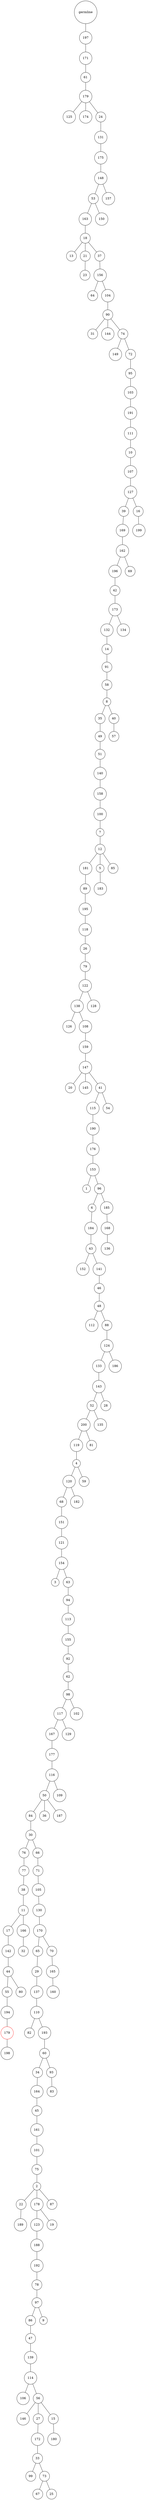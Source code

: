 graph {
	rankdir=UD;
	splines=line;
	node [shape=circle]
	"0x7fe063fe2be0" [label="germline"];
	"0x7fe063fe2c10" [label="197"];
	"0x7fe063fe2be0" -- "0x7fe063fe2c10" ;
	"0x7fe063fe2c40" [label="171"];
	"0x7fe063fe2c10" -- "0x7fe063fe2c40" ;
	"0x7fe063fe2c70" [label="61"];
	"0x7fe063fe2c40" -- "0x7fe063fe2c70" ;
	"0x7fe063fe2ca0" [label="179"];
	"0x7fe063fe2c70" -- "0x7fe063fe2ca0" ;
	"0x7fe063fe2cd0" [label="125"];
	"0x7fe063fe2ca0" -- "0x7fe063fe2cd0" ;
	"0x7fe063fe2d00" [label="174"];
	"0x7fe063fe2ca0" -- "0x7fe063fe2d00" ;
	"0x7fe063fe2d30" [label="24"];
	"0x7fe063fe2ca0" -- "0x7fe063fe2d30" ;
	"0x7fe063fe2d60" [label="131"];
	"0x7fe063fe2d30" -- "0x7fe063fe2d60" ;
	"0x7fe063fe2d90" [label="175"];
	"0x7fe063fe2d60" -- "0x7fe063fe2d90" ;
	"0x7fe063fe2dc0" [label="148"];
	"0x7fe063fe2d90" -- "0x7fe063fe2dc0" ;
	"0x7fe063fe2df0" [label="53"];
	"0x7fe063fe2dc0" -- "0x7fe063fe2df0" ;
	"0x7fe063fe2e20" [label="163"];
	"0x7fe063fe2df0" -- "0x7fe063fe2e20" ;
	"0x7fe063fe2e50" [label="18"];
	"0x7fe063fe2e20" -- "0x7fe063fe2e50" ;
	"0x7fe063fe2e80" [label="13"];
	"0x7fe063fe2e50" -- "0x7fe063fe2e80" ;
	"0x7fe063fe2eb0" [label="21"];
	"0x7fe063fe2e50" -- "0x7fe063fe2eb0" ;
	"0x7fe063fe2ee0" [label="23"];
	"0x7fe063fe2eb0" -- "0x7fe063fe2ee0" ;
	"0x7fe063fe2f10" [label="37"];
	"0x7fe063fe2e50" -- "0x7fe063fe2f10" ;
	"0x7fe063fe2f40" [label="156"];
	"0x7fe063fe2f10" -- "0x7fe063fe2f40" ;
	"0x7fe063fe2f70" [label="64"];
	"0x7fe063fe2f40" -- "0x7fe063fe2f70" ;
	"0x7fe063fe2fa0" [label="104"];
	"0x7fe063fe2f40" -- "0x7fe063fe2fa0" ;
	"0x7fe063fe2fd0" [label="90"];
	"0x7fe063fe2fa0" -- "0x7fe063fe2fd0" ;
	"0x7fe063fe4040" [label="31"];
	"0x7fe063fe2fd0" -- "0x7fe063fe4040" ;
	"0x7fe063fe4070" [label="144"];
	"0x7fe063fe2fd0" -- "0x7fe063fe4070" ;
	"0x7fe063fe40a0" [label="74"];
	"0x7fe063fe2fd0" -- "0x7fe063fe40a0" ;
	"0x7fe063fe40d0" [label="149"];
	"0x7fe063fe40a0" -- "0x7fe063fe40d0" ;
	"0x7fe063fe4100" [label="72"];
	"0x7fe063fe40a0" -- "0x7fe063fe4100" ;
	"0x7fe063fe4130" [label="95"];
	"0x7fe063fe4100" -- "0x7fe063fe4130" ;
	"0x7fe063fe4160" [label="103"];
	"0x7fe063fe4130" -- "0x7fe063fe4160" ;
	"0x7fe063fe4190" [label="191"];
	"0x7fe063fe4160" -- "0x7fe063fe4190" ;
	"0x7fe063fe41c0" [label="111"];
	"0x7fe063fe4190" -- "0x7fe063fe41c0" ;
	"0x7fe063fe41f0" [label="10"];
	"0x7fe063fe41c0" -- "0x7fe063fe41f0" ;
	"0x7fe063fe4220" [label="107"];
	"0x7fe063fe41f0" -- "0x7fe063fe4220" ;
	"0x7fe063fe4250" [label="127"];
	"0x7fe063fe4220" -- "0x7fe063fe4250" ;
	"0x7fe063fe4280" [label="39"];
	"0x7fe063fe4250" -- "0x7fe063fe4280" ;
	"0x7fe063fe42b0" [label="169"];
	"0x7fe063fe4280" -- "0x7fe063fe42b0" ;
	"0x7fe063fe42e0" [label="162"];
	"0x7fe063fe42b0" -- "0x7fe063fe42e0" ;
	"0x7fe063fe4310" [label="196"];
	"0x7fe063fe42e0" -- "0x7fe063fe4310" ;
	"0x7fe063fe4340" [label="42"];
	"0x7fe063fe4310" -- "0x7fe063fe4340" ;
	"0x7fe063fe4370" [label="173"];
	"0x7fe063fe4340" -- "0x7fe063fe4370" ;
	"0x7fe063fe43a0" [label="132"];
	"0x7fe063fe4370" -- "0x7fe063fe43a0" ;
	"0x7fe063fe43d0" [label="14"];
	"0x7fe063fe43a0" -- "0x7fe063fe43d0" ;
	"0x7fe063fe4400" [label="91"];
	"0x7fe063fe43d0" -- "0x7fe063fe4400" ;
	"0x7fe063fe4430" [label="58"];
	"0x7fe063fe4400" -- "0x7fe063fe4430" ;
	"0x7fe063fe4460" [label="8"];
	"0x7fe063fe4430" -- "0x7fe063fe4460" ;
	"0x7fe063fe4490" [label="35"];
	"0x7fe063fe4460" -- "0x7fe063fe4490" ;
	"0x7fe063fe44c0" [label="49"];
	"0x7fe063fe4490" -- "0x7fe063fe44c0" ;
	"0x7fe063fe44f0" [label="51"];
	"0x7fe063fe44c0" -- "0x7fe063fe44f0" ;
	"0x7fe063fe4520" [label="140"];
	"0x7fe063fe44f0" -- "0x7fe063fe4520" ;
	"0x7fe063fe4550" [label="158"];
	"0x7fe063fe4520" -- "0x7fe063fe4550" ;
	"0x7fe063fe4580" [label="100"];
	"0x7fe063fe4550" -- "0x7fe063fe4580" ;
	"0x7fe063fe45b0" [label="7"];
	"0x7fe063fe4580" -- "0x7fe063fe45b0" ;
	"0x7fe063fe45e0" [label="12"];
	"0x7fe063fe45b0" -- "0x7fe063fe45e0" ;
	"0x7fe063fe4610" [label="181"];
	"0x7fe063fe45e0" -- "0x7fe063fe4610" ;
	"0x7fe063fe4640" [label="89"];
	"0x7fe063fe4610" -- "0x7fe063fe4640" ;
	"0x7fe063fe4670" [label="195"];
	"0x7fe063fe4640" -- "0x7fe063fe4670" ;
	"0x7fe063fe46a0" [label="118"];
	"0x7fe063fe4670" -- "0x7fe063fe46a0" ;
	"0x7fe063fe46d0" [label="26"];
	"0x7fe063fe46a0" -- "0x7fe063fe46d0" ;
	"0x7fe063fe4700" [label="79"];
	"0x7fe063fe46d0" -- "0x7fe063fe4700" ;
	"0x7fe063fe4730" [label="122"];
	"0x7fe063fe4700" -- "0x7fe063fe4730" ;
	"0x7fe063fe4760" [label="138"];
	"0x7fe063fe4730" -- "0x7fe063fe4760" ;
	"0x7fe063fe4790" [label="126"];
	"0x7fe063fe4760" -- "0x7fe063fe4790" ;
	"0x7fe063fe47c0" [label="108"];
	"0x7fe063fe4760" -- "0x7fe063fe47c0" ;
	"0x7fe063fe47f0" [label="159"];
	"0x7fe063fe47c0" -- "0x7fe063fe47f0" ;
	"0x7fe063fe4820" [label="147"];
	"0x7fe063fe47f0" -- "0x7fe063fe4820" ;
	"0x7fe063fe4850" [label="20"];
	"0x7fe063fe4820" -- "0x7fe063fe4850" ;
	"0x7fe063fe4880" [label="145"];
	"0x7fe063fe4820" -- "0x7fe063fe4880" ;
	"0x7fe063fe48b0" [label="41"];
	"0x7fe063fe4820" -- "0x7fe063fe48b0" ;
	"0x7fe063fe48e0" [label="115"];
	"0x7fe063fe48b0" -- "0x7fe063fe48e0" ;
	"0x7fe063fe4910" [label="190"];
	"0x7fe063fe48e0" -- "0x7fe063fe4910" ;
	"0x7fe063fe4940" [label="176"];
	"0x7fe063fe4910" -- "0x7fe063fe4940" ;
	"0x7fe063fe4970" [label="153"];
	"0x7fe063fe4940" -- "0x7fe063fe4970" ;
	"0x7fe063fe49a0" [label="1"];
	"0x7fe063fe4970" -- "0x7fe063fe49a0" ;
	"0x7fe063fe49d0" [label="96"];
	"0x7fe063fe4970" -- "0x7fe063fe49d0" ;
	"0x7fe063fe4a00" [label="6"];
	"0x7fe063fe49d0" -- "0x7fe063fe4a00" ;
	"0x7fe063fe4a30" [label="184"];
	"0x7fe063fe4a00" -- "0x7fe063fe4a30" ;
	"0x7fe063fe4a60" [label="43"];
	"0x7fe063fe4a30" -- "0x7fe063fe4a60" ;
	"0x7fe063fe4a90" [label="152"];
	"0x7fe063fe4a60" -- "0x7fe063fe4a90" ;
	"0x7fe063fe4ac0" [label="141"];
	"0x7fe063fe4a60" -- "0x7fe063fe4ac0" ;
	"0x7fe063fe4af0" [label="46"];
	"0x7fe063fe4ac0" -- "0x7fe063fe4af0" ;
	"0x7fe063fe4b20" [label="48"];
	"0x7fe063fe4af0" -- "0x7fe063fe4b20" ;
	"0x7fe063fe4b50" [label="112"];
	"0x7fe063fe4b20" -- "0x7fe063fe4b50" ;
	"0x7fe063fe4b80" [label="88"];
	"0x7fe063fe4b20" -- "0x7fe063fe4b80" ;
	"0x7fe063fe4bb0" [label="124"];
	"0x7fe063fe4b80" -- "0x7fe063fe4bb0" ;
	"0x7fe063fe4be0" [label="133"];
	"0x7fe063fe4bb0" -- "0x7fe063fe4be0" ;
	"0x7fe063fe4c10" [label="143"];
	"0x7fe063fe4be0" -- "0x7fe063fe4c10" ;
	"0x7fe063fe4c40" [label="52"];
	"0x7fe063fe4c10" -- "0x7fe063fe4c40" ;
	"0x7fe063fe4c70" [label="200"];
	"0x7fe063fe4c40" -- "0x7fe063fe4c70" ;
	"0x7fe063fe4ca0" [label="119"];
	"0x7fe063fe4c70" -- "0x7fe063fe4ca0" ;
	"0x7fe063fe4cd0" [label="4"];
	"0x7fe063fe4ca0" -- "0x7fe063fe4cd0" ;
	"0x7fe063fe4d00" [label="120"];
	"0x7fe063fe4cd0" -- "0x7fe063fe4d00" ;
	"0x7fe063fe4d30" [label="68"];
	"0x7fe063fe4d00" -- "0x7fe063fe4d30" ;
	"0x7fe063fe4d60" [label="151"];
	"0x7fe063fe4d30" -- "0x7fe063fe4d60" ;
	"0x7fe063fe4d90" [label="121"];
	"0x7fe063fe4d60" -- "0x7fe063fe4d90" ;
	"0x7fe063fe4dc0" [label="154"];
	"0x7fe063fe4d90" -- "0x7fe063fe4dc0" ;
	"0x7fe063fe4df0" [label="3"];
	"0x7fe063fe4dc0" -- "0x7fe063fe4df0" ;
	"0x7fe063fe4e20" [label="63"];
	"0x7fe063fe4dc0" -- "0x7fe063fe4e20" ;
	"0x7fe063fe4e50" [label="94"];
	"0x7fe063fe4e20" -- "0x7fe063fe4e50" ;
	"0x7fe063fe4e80" [label="113"];
	"0x7fe063fe4e50" -- "0x7fe063fe4e80" ;
	"0x7fe063fe4eb0" [label="155"];
	"0x7fe063fe4e80" -- "0x7fe063fe4eb0" ;
	"0x7fe063fe4ee0" [label="92"];
	"0x7fe063fe4eb0" -- "0x7fe063fe4ee0" ;
	"0x7fe063fe4f10" [label="62"];
	"0x7fe063fe4ee0" -- "0x7fe063fe4f10" ;
	"0x7fe063fe4f40" [label="98"];
	"0x7fe063fe4f10" -- "0x7fe063fe4f40" ;
	"0x7fe063fe4f70" [label="117"];
	"0x7fe063fe4f40" -- "0x7fe063fe4f70" ;
	"0x7fe063fe4fa0" [label="167"];
	"0x7fe063fe4f70" -- "0x7fe063fe4fa0" ;
	"0x7fe063fe4fd0" [label="177"];
	"0x7fe063fe4fa0" -- "0x7fe063fe4fd0" ;
	"0x7fe063fe5040" [label="116"];
	"0x7fe063fe4fd0" -- "0x7fe063fe5040" ;
	"0x7fe063fe5070" [label="50"];
	"0x7fe063fe5040" -- "0x7fe063fe5070" ;
	"0x7fe063fe50a0" [label="84"];
	"0x7fe063fe5070" -- "0x7fe063fe50a0" ;
	"0x7fe063fe50d0" [label="30"];
	"0x7fe063fe50a0" -- "0x7fe063fe50d0" ;
	"0x7fe063fe5100" [label="76"];
	"0x7fe063fe50d0" -- "0x7fe063fe5100" ;
	"0x7fe063fe5130" [label="77"];
	"0x7fe063fe5100" -- "0x7fe063fe5130" ;
	"0x7fe063fe5160" [label="38"];
	"0x7fe063fe5130" -- "0x7fe063fe5160" ;
	"0x7fe063fe5190" [label="11"];
	"0x7fe063fe5160" -- "0x7fe063fe5190" ;
	"0x7fe063fe51c0" [label="17"];
	"0x7fe063fe5190" -- "0x7fe063fe51c0" ;
	"0x7fe063fe51f0" [label="142"];
	"0x7fe063fe51c0" -- "0x7fe063fe51f0" ;
	"0x7fe063fe5220" [label="44"];
	"0x7fe063fe51f0" -- "0x7fe063fe5220" ;
	"0x7fe063fe5250" [label="55"];
	"0x7fe063fe5220" -- "0x7fe063fe5250" ;
	"0x7fe063fe5280" [label="194"];
	"0x7fe063fe5250" -- "0x7fe063fe5280" ;
	"0x7fe063fe52b0" [label="179",color="red"];
	"0x7fe063fe5280" -- "0x7fe063fe52b0" ;
	"0x7fe063fe52e0" [label="198"];
	"0x7fe063fe52b0" -- "0x7fe063fe52e0" ;
	"0x7fe063fe5310" [label="80"];
	"0x7fe063fe5220" -- "0x7fe063fe5310" ;
	"0x7fe063fe5340" [label="166"];
	"0x7fe063fe5190" -- "0x7fe063fe5340" ;
	"0x7fe063fe5370" [label="32"];
	"0x7fe063fe5340" -- "0x7fe063fe5370" ;
	"0x7fe063fe53a0" [label="66"];
	"0x7fe063fe50d0" -- "0x7fe063fe53a0" ;
	"0x7fe063fe53d0" [label="71"];
	"0x7fe063fe53a0" -- "0x7fe063fe53d0" ;
	"0x7fe063fe5400" [label="105"];
	"0x7fe063fe53d0" -- "0x7fe063fe5400" ;
	"0x7fe063fe5430" [label="130"];
	"0x7fe063fe5400" -- "0x7fe063fe5430" ;
	"0x7fe063fe5460" [label="170"];
	"0x7fe063fe5430" -- "0x7fe063fe5460" ;
	"0x7fe063fe5490" [label="65"];
	"0x7fe063fe5460" -- "0x7fe063fe5490" ;
	"0x7fe063fe54c0" [label="29"];
	"0x7fe063fe5490" -- "0x7fe063fe54c0" ;
	"0x7fe063fe54f0" [label="137"];
	"0x7fe063fe54c0" -- "0x7fe063fe54f0" ;
	"0x7fe063fe5520" [label="110"];
	"0x7fe063fe54f0" -- "0x7fe063fe5520" ;
	"0x7fe063fe5550" [label="82"];
	"0x7fe063fe5520" -- "0x7fe063fe5550" ;
	"0x7fe063fe5580" [label="193"];
	"0x7fe063fe5520" -- "0x7fe063fe5580" ;
	"0x7fe063fe55b0" [label="60"];
	"0x7fe063fe5580" -- "0x7fe063fe55b0" ;
	"0x7fe063fe55e0" [label="34"];
	"0x7fe063fe55b0" -- "0x7fe063fe55e0" ;
	"0x7fe063fe5610" [label="164"];
	"0x7fe063fe55e0" -- "0x7fe063fe5610" ;
	"0x7fe063fe5640" [label="45"];
	"0x7fe063fe5610" -- "0x7fe063fe5640" ;
	"0x7fe063fe5670" [label="161"];
	"0x7fe063fe5640" -- "0x7fe063fe5670" ;
	"0x7fe063fe56a0" [label="101"];
	"0x7fe063fe5670" -- "0x7fe063fe56a0" ;
	"0x7fe063fe56d0" [label="75"];
	"0x7fe063fe56a0" -- "0x7fe063fe56d0" ;
	"0x7fe063fe5700" [label="2"];
	"0x7fe063fe56d0" -- "0x7fe063fe5700" ;
	"0x7fe063fe5730" [label="22"];
	"0x7fe063fe5700" -- "0x7fe063fe5730" ;
	"0x7fe063fe5760" [label="189"];
	"0x7fe063fe5730" -- "0x7fe063fe5760" ;
	"0x7fe063fe5790" [label="178"];
	"0x7fe063fe5700" -- "0x7fe063fe5790" ;
	"0x7fe063fe57c0" [label="123"];
	"0x7fe063fe5790" -- "0x7fe063fe57c0" ;
	"0x7fe063fe57f0" [label="188"];
	"0x7fe063fe57c0" -- "0x7fe063fe57f0" ;
	"0x7fe063fe5820" [label="192"];
	"0x7fe063fe57f0" -- "0x7fe063fe5820" ;
	"0x7fe063fe5850" [label="78"];
	"0x7fe063fe5820" -- "0x7fe063fe5850" ;
	"0x7fe063fe5880" [label="97"];
	"0x7fe063fe5850" -- "0x7fe063fe5880" ;
	"0x7fe063fe58b0" [label="86"];
	"0x7fe063fe5880" -- "0x7fe063fe58b0" ;
	"0x7fe063fe58e0" [label="47"];
	"0x7fe063fe58b0" -- "0x7fe063fe58e0" ;
	"0x7fe063fe5910" [label="139"];
	"0x7fe063fe58e0" -- "0x7fe063fe5910" ;
	"0x7fe063fe5940" [label="114"];
	"0x7fe063fe5910" -- "0x7fe063fe5940" ;
	"0x7fe063fe5970" [label="106"];
	"0x7fe063fe5940" -- "0x7fe063fe5970" ;
	"0x7fe063fe59a0" [label="56"];
	"0x7fe063fe5940" -- "0x7fe063fe59a0" ;
	"0x7fe063fe59d0" [label="146"];
	"0x7fe063fe59a0" -- "0x7fe063fe59d0" ;
	"0x7fe063fe5a00" [label="27"];
	"0x7fe063fe59a0" -- "0x7fe063fe5a00" ;
	"0x7fe063fe5a30" [label="172"];
	"0x7fe063fe5a00" -- "0x7fe063fe5a30" ;
	"0x7fe063fe5a60" [label="33"];
	"0x7fe063fe5a30" -- "0x7fe063fe5a60" ;
	"0x7fe063fe5a90" [label="99"];
	"0x7fe063fe5a60" -- "0x7fe063fe5a90" ;
	"0x7fe063fe5ac0" [label="73"];
	"0x7fe063fe5a60" -- "0x7fe063fe5ac0" ;
	"0x7fe063fe5af0" [label="67"];
	"0x7fe063fe5ac0" -- "0x7fe063fe5af0" ;
	"0x7fe063fe5b20" [label="25"];
	"0x7fe063fe5ac0" -- "0x7fe063fe5b20" ;
	"0x7fe063fe5b50" [label="15"];
	"0x7fe063fe59a0" -- "0x7fe063fe5b50" ;
	"0x7fe063fe5b80" [label="180"];
	"0x7fe063fe5b50" -- "0x7fe063fe5b80" ;
	"0x7fe063fe5bb0" [label="9"];
	"0x7fe063fe5880" -- "0x7fe063fe5bb0" ;
	"0x7fe063fe5be0" [label="19"];
	"0x7fe063fe5790" -- "0x7fe063fe5be0" ;
	"0x7fe063fe5c10" [label="87"];
	"0x7fe063fe5700" -- "0x7fe063fe5c10" ;
	"0x7fe063fe5c40" [label="93"];
	"0x7fe063fe55b0" -- "0x7fe063fe5c40" ;
	"0x7fe063fe5c70" [label="83"];
	"0x7fe063fe5c40" -- "0x7fe063fe5c70" ;
	"0x7fe063fe5ca0" [label="70"];
	"0x7fe063fe5460" -- "0x7fe063fe5ca0" ;
	"0x7fe063fe5cd0" [label="165"];
	"0x7fe063fe5ca0" -- "0x7fe063fe5cd0" ;
	"0x7fe063fe5d00" [label="160"];
	"0x7fe063fe5cd0" -- "0x7fe063fe5d00" ;
	"0x7fe063fe5d30" [label="36"];
	"0x7fe063fe5070" -- "0x7fe063fe5d30" ;
	"0x7fe063fe5d60" [label="187"];
	"0x7fe063fe5070" -- "0x7fe063fe5d60" ;
	"0x7fe063fe5d90" [label="109"];
	"0x7fe063fe5040" -- "0x7fe063fe5d90" ;
	"0x7fe063fe5dc0" [label="129"];
	"0x7fe063fe4f70" -- "0x7fe063fe5dc0" ;
	"0x7fe063fe5df0" [label="102"];
	"0x7fe063fe4f40" -- "0x7fe063fe5df0" ;
	"0x7fe063fe5e20" [label="182"];
	"0x7fe063fe4d00" -- "0x7fe063fe5e20" ;
	"0x7fe063fe5e50" [label="59"];
	"0x7fe063fe4cd0" -- "0x7fe063fe5e50" ;
	"0x7fe063fe5e80" [label="81"];
	"0x7fe063fe4c70" -- "0x7fe063fe5e80" ;
	"0x7fe063fe5eb0" [label="135"];
	"0x7fe063fe4c40" -- "0x7fe063fe5eb0" ;
	"0x7fe063fe5ee0" [label="28"];
	"0x7fe063fe4c10" -- "0x7fe063fe5ee0" ;
	"0x7fe063fe5f10" [label="186"];
	"0x7fe063fe4bb0" -- "0x7fe063fe5f10" ;
	"0x7fe063fe5f40" [label="185"];
	"0x7fe063fe49d0" -- "0x7fe063fe5f40" ;
	"0x7fe063fe5f70" [label="168"];
	"0x7fe063fe5f40" -- "0x7fe063fe5f70" ;
	"0x7fe063fe5fa0" [label="136"];
	"0x7fe063fe5f70" -- "0x7fe063fe5fa0" ;
	"0x7fe063fe5fd0" [label="54"];
	"0x7fe063fe48b0" -- "0x7fe063fe5fd0" ;
	"0x7fe063f7d040" [label="128"];
	"0x7fe063fe4730" -- "0x7fe063f7d040" ;
	"0x7fe063f7d070" [label="5"];
	"0x7fe063fe45e0" -- "0x7fe063f7d070" ;
	"0x7fe063f7d0a0" [label="183"];
	"0x7fe063f7d070" -- "0x7fe063f7d0a0" ;
	"0x7fe063f7d0d0" [label="85"];
	"0x7fe063fe45e0" -- "0x7fe063f7d0d0" ;
	"0x7fe063f7d100" [label="40"];
	"0x7fe063fe4460" -- "0x7fe063f7d100" ;
	"0x7fe063f7d130" [label="57"];
	"0x7fe063f7d100" -- "0x7fe063f7d130" ;
	"0x7fe063f7d160" [label="134"];
	"0x7fe063fe4370" -- "0x7fe063f7d160" ;
	"0x7fe063f7d190" [label="69"];
	"0x7fe063fe42e0" -- "0x7fe063f7d190" ;
	"0x7fe063f7d1c0" [label="16"];
	"0x7fe063fe4250" -- "0x7fe063f7d1c0" ;
	"0x7fe063f7d1f0" [label="199"];
	"0x7fe063f7d1c0" -- "0x7fe063f7d1f0" ;
	"0x7fe063f7d220" [label="150"];
	"0x7fe063fe2df0" -- "0x7fe063f7d220" ;
	"0x7fe063f7d250" [label="157"];
	"0x7fe063fe2dc0" -- "0x7fe063f7d250" ;
}
